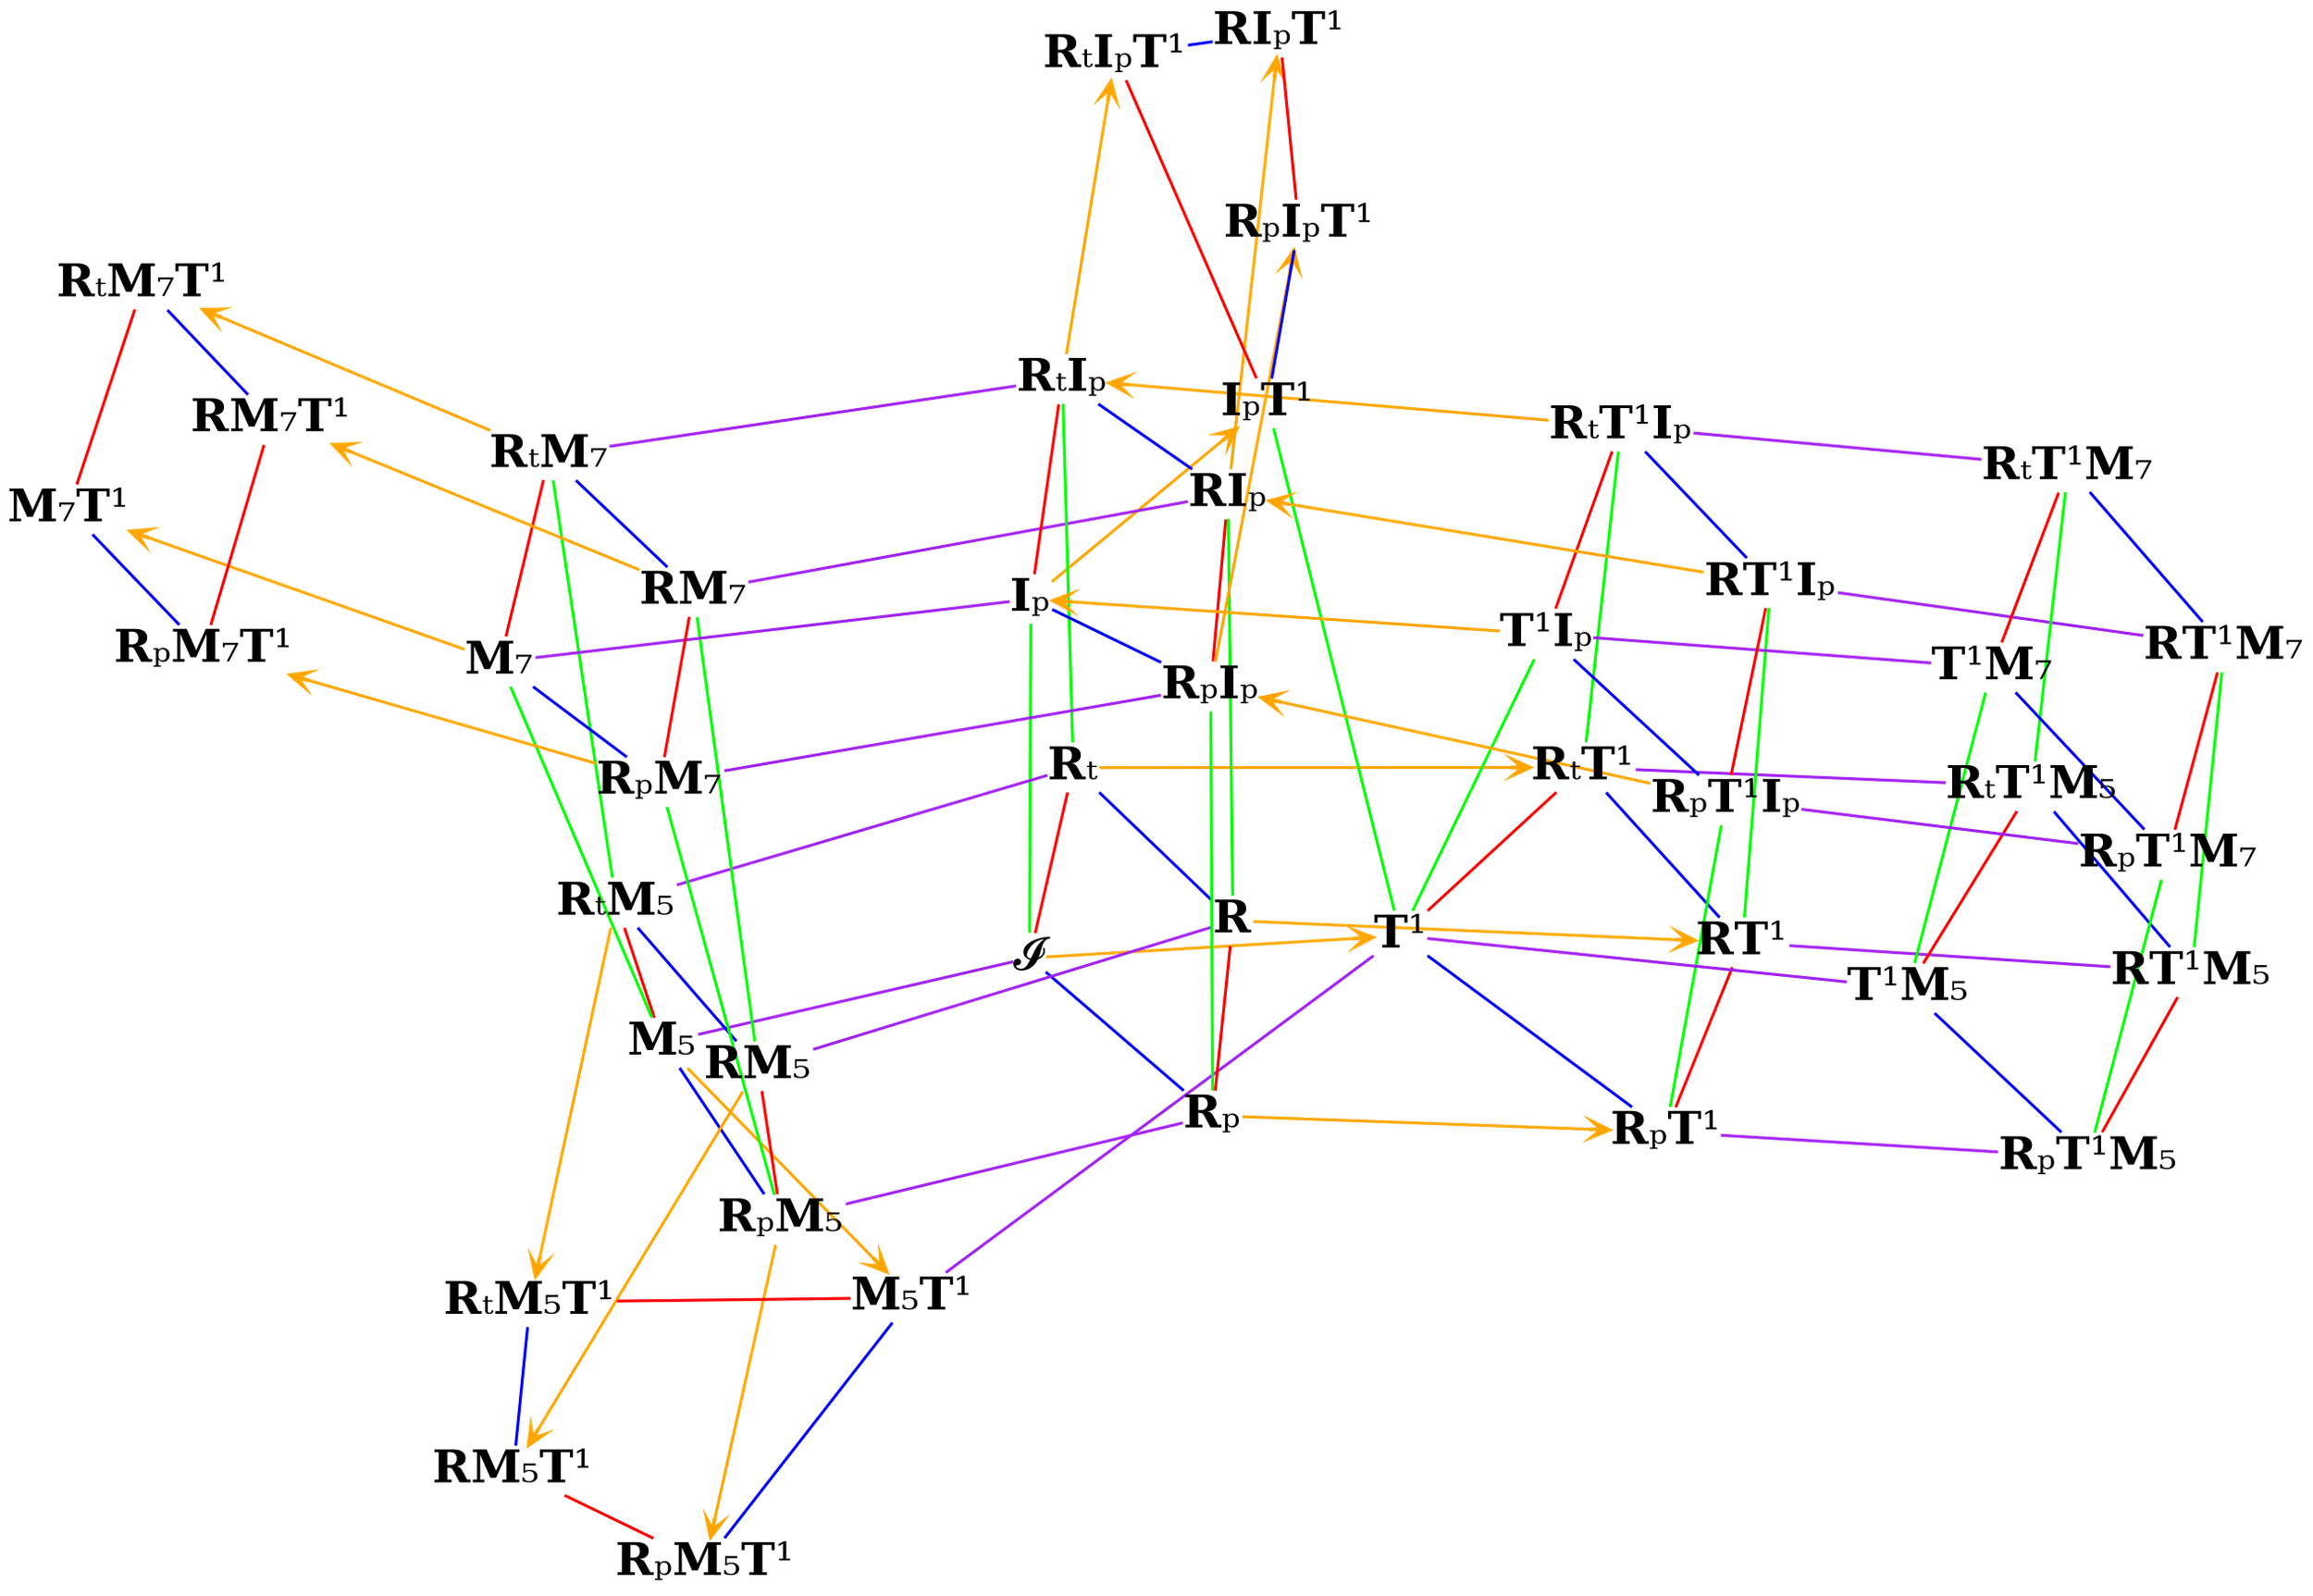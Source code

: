 digraph cayley_graph {
    layout="sfdp";
    sep="+18";
    outputorder="edgesfirst";
    bgcolor="#00000000";

    node [shape="plain",color="#00000000",fontsize=24];
    edge [arrowhead="vee",style="solid",penwidth=1.5];

    // Generators:

    Rt[label="𝐑ₜ"];
    Rp[label="𝐑ₚ"];
    Ip[label="𝐈ₚ"];
    M5[label="𝐌₅"];
    T1[label="𝐓¹"];
    //Ct1[label="𝐂ₜ¹"];
    //Cp1[label="𝐂ₚ¹"];
    //S23[label=<𝐒<sub>⅔</sub>>];
    //S34[label=<𝐒<sub>¾</sub>>];
    //E2[label="𝐄₂"];

    // Generated:

    I[label="𝓘"];

    R[label="𝐑"];

    RIp[label="𝐑𝐈ₚ"];
    RtIp[label="𝐑ₜ𝐈ₚ"];
    RpIp[label="𝐑ₚ𝐈ₚ"];

    RtM5[label="𝐑ₜ𝐌₅"];
    RpM5[label="𝐑ₚ𝐌₅"];
    RM5[label="𝐑𝐌₅"];
    M7[label="𝐌₇"];
    RtM7[label="𝐑ₜ𝐌₇"];
    RpM7[label="𝐑ₚ𝐌₇"];
    RM7[label="𝐑𝐌₇"];

    RtT1[label="𝐑ₜ𝐓¹"];
    RpT1[label="𝐑ₚ𝐓¹"];
    RT1[label="𝐑𝐓¹"];
    IpT1[label="𝐈ₚ𝐓¹"];
    T1Ip[label="𝐓¹𝐈ₚ"];
    M5T1[label="𝐌₅𝐓¹"];
    T1M5[label="𝐓¹𝐌₅"];
    RIpT1[label="𝐑𝐈ₚ𝐓¹"];
    RT1Ip[label="𝐑𝐓¹𝐈ₚ"];
    RtIpT1[label="𝐑ₜ𝐈ₚ𝐓¹"];
    RtT1Ip[label="𝐑ₜ𝐓¹𝐈ₚ"];
    RpIpT1[label="𝐑ₚ𝐈ₚ𝐓¹"];
    RpT1Ip[label="𝐑ₚ𝐓¹𝐈ₚ"];
    RM5T1[label="𝐑𝐌₅𝐓¹"];
    RT1M5[label="𝐑𝐓¹𝐌₅"];
    RtM5T1[label="𝐑ₜ𝐌₅𝐓¹"];
    RtT1M5[label="𝐑ₜ𝐓¹𝐌₅"];
    RpM5T1[label="𝐑ₚ𝐌₅𝐓¹"];
    RpT1M5[label="𝐑ₚ𝐓¹𝐌₅"];
    RM7T1[label="𝐑𝐌₇𝐓¹"];
    RT1M7[label="𝐑𝐓¹𝐌₇"];
    RtM7T1[label="𝐑ₜ𝐌₇𝐓¹"];
    RtT1M7[label="𝐑ₜ𝐓¹𝐌₇"];
    RpM7T1[label="𝐑ₚ𝐌₇𝐓¹"];
    RpT1M7[label="𝐑ₚ𝐓¹𝐌₇"];
    M7T1[label="𝐌₇𝐓¹"];
    T1M7[label="𝐓¹𝐌₇"];

    I -> Rt [dir=none,color=red];
    I -> Rp [dir=none,color=blue];
    I -> Ip [dir=none,color=green];
    I -> M5 [dir=none,color=purple];
    I -> T1 [color=orange];

    //Rt -> I [dir=none,color=red];
    //Rt -> R [dir=none,color=blue];
    //Rt -> RtIp [dir=none,color=green];
    //Rt -> RtM5 [dir=none,color=purple];
    Rt -> RtT1 [color=orange];

    //Rp -> R [dir=none,color=red];
    //Rp -> I [dir=none,color=blue];
    //Rp -> RpIp [dir=none,color=green];
    //Rp -> RpM5 [dir=none,color=purple];
    Rp -> RpT1 [color=orange];

    //Ip -> RtIp [dir=none,color=red];
    //Ip -> RpIp [dir=none,color=blue];
    //Ip -> I [dir=none,color=green];
    //Ip -> M7 [dir=none,color=purple];
    Ip -> IpT1 [color=orange];

    //M5 -> RtM5 [dir=none,color=red];
    //M5 -> RpM5 [dir=none,color=blue];
    //M5 -> M7 [dir=none,color=green];
    //M5 -> I [dir=none,color=purple];
    M5 -> M5T1 [color=orange];

    //T1 -> RtT1 [dir=none,color=red];
    //T1 -> RpT1 [dir=none,color=blue];
    T1 -> IpT1 [dir=none,color=green];
    T1 -> M5T1 [dir=none,color=purple];
    //T1 -> T2 [color=orange];

    R -> Rp [dir=none,color=red];
    R -> Rt [dir=none,color=blue];
    R -> RIp [dir=none,color=green];
    R -> RM5 [dir=none,color=purple];
    R -> RT1 [color=orange];

    RIp -> RpIp [dir=none,color=red];
    RIp -> RtIp [dir=none,color=blue];
    //RIp -> R [dir=none,color=green];
    RIp -> RM7 [dir=none,color=purple];
    RIp -> RIpT1 [color=orange];

    RtIp -> Ip [dir=none,color=red];
    //RtIp -> RIp [dir=none,color=blue];
    RtIp -> Rt [dir=none,color=green];
    RtIp -> RtM7 [dir=none,color=purple];
    RtIp -> RtIpT1 [color=orange];

    //RpIp -> RIp [dir=none,color=red];
    RpIp -> Ip [dir=none,color=blue];
    RpIp -> Rp [dir=none,color=green];
    RpIp -> RpM7 [dir=none,color=purple];
    RpIp -> RpIpT1 [color=orange];

    RtM5 -> M5 [dir=none,color=red];
    RtM5 -> RM5 [dir=none,color=blue];
    RtM5 -> RtM7 [dir=none,color=green];
    RtM5 -> Rt [dir=none,color=purple];
    RtM5 -> RtM5T1 [color=orange];

    RpM5 -> RM5 [dir=none,color=red];
    RpM5 -> M5 [dir=none,color=blue];
    RpM5 -> RpM7 [dir=none,color=green];
    RpM5 -> Rp [dir=none,color=purple];
    RpM5 -> RpM5T1 [color=orange];

    //RM5 -> RpM5 [dir=none,color=red];
    //RM5 -> RtM5 [dir=none,color=blue];
    RM5 -> RM7 [dir=none,color=green];
    //RM5 -> R [dir=none,color=purple];
    RM5 -> RM5T1 [color=orange];

    M7 -> RtM7 [dir=none,color=red];
    M7 -> RpM7 [dir=none,color=blue];
    M7 -> M5 [dir=none,color=green];
    M7 -> Ip [dir=none,color=purple];
    M7 -> M7T1 [color=orange];

    //RtM7 -> M7 [dir=none,color=red];
    RtM7 -> RM7 [dir=none,color=blue];
    //RtM7 -> RtM5 [dir=none,color=green];
    //RtM7 -> RtIp [dir=none,color=purple];
    RtM7 -> RtM7T1 [color=orange];

    RpM7 -> RM7 [dir=none,color=red];
    //RpM7 -> M7 [dir=none,color=blue];
    //RpM7 -> RpM5 [dir=none,color=green];
    //RpM7 -> RpIp [dir=none,color=purple];
    RpM7 -> RpM7T1 [color=orange];

    //RM7 -> RpM7 [dir=none,color=red];
    //RM7 -> RtM7 [dir=none,color=blue];
    //RM7 -> RM5 [dir=none,color=green];
    //RM7 -> RIp [dir=none,color=purple];
    RM7 -> RM7T1 [color=orange];

    RtT1 -> T1 [dir=none,color=red];
    RtT1 -> RT1 [dir=none,color=blue];
    RtT1 -> RtT1Ip [dir=none,color=green];
    RtT1 -> RtT1M5 [dir=none,color=purple];
    //RtT1 -> RtT2 [color=orange];

    RpT1 -> RT1 [dir=none,color=red];
    RpT1 -> T1 [dir=none,color=blue];
    RpT1 -> RpT1Ip [dir=none,color=green];
    RpT1 -> RpT1M5 [dir=none,color=purple];
    //RpT1 -> RpT2 [color=orange];

    //RT1 -> RpT1 [dir=none,color=red];
    //RT1 -> RtT1 [dir=none,color=blue];
    RT1 -> RT1Ip [dir=none,color=green];
    RT1 -> RT1M5 [dir=none,color=purple];
    //RT1 -> RT2 [color=orange];

    IpT1 -> RtIpT1 [dir=none,color=red];
    IpT1 -> RpIpT1 [dir=none,color=blue];
    //IpT1 -> Tm1 [dir=none,color=green];
    //IpT1 -> M5T7 [dir=none,color=purple];
    //IpT1 -> IpT2 [color=orange];

    T1Ip -> RtT1Ip [dir=none,color=red];
    T1Ip -> RpT1Ip [dir=none,color=blue];
    T1Ip -> T1 [dir=none,color=green];
    T1Ip -> T1M7 [dir=none,color=purple];
    T1Ip -> Ip [color=orange];

    M5T1 -> RtM5T1 [dir=none,color=red];
    M5T1 -> RpM5T1 [dir=none,color=blue];
    //M5T1 -> M7Tm1 [dir=none,color=green];
    //M5T1 -> T5 [dir=none,color=purple];
    //M5T1 -> M5T2 [color=orange];

    T1M5 -> RtT1M5 [dir=none,color=red];
    T1M5 -> RpT1M5 [dir=none,color=blue];
    T1M5 -> T1M7 [dir=none,color=green];
    T1M5 -> T1 [dir=none,color=purple];
    //T1M5 -> M5T6 [color=orange];

    RIpT1 -> RpIpT1 [dir=none,color=red];
    RIpT1 -> RtIpT1 [dir=none,color=blue];
    //RIpT1 -> RTm1 [dir=none,color=green];
    //RIpT1 -> RM5T7 [dir=none,color=purple];
    //RIpT1 -> RIpT2 [color=orange];

    RT1Ip -> RpT1Ip [dir=none,color=red];
    RT1Ip -> RtT1Ip [dir=none,color=blue];
    //RT1Ip -> RT1 [dir=none,color=green];
    RT1Ip -> RT1M7 [dir=none,color=purple];
    RT1Ip -> RIp [color=orange];

    //RtIpT1 -> IpT1 [dir=none,color=red];
    //RtIpT1 -> RIpT1 [dir=none,color=blue];
    //RtIpT1 -> RtTm1 [dir=none,color=green];
    //RtIpT1 -> RtM5T7 [dir=none,color=purple];
    //RtIpT1 -> RtIpT2 [color=orange];

    //RtT1Ip -> T1Ip [dir=none,color=red];
    //RtT1Ip -> RT1Ip [dir=none,color=blue];
    //RtT1Ip -> RtT1 [dir=none,color=green];
    RtT1Ip -> RtT1M7 [dir=none,color=purple];
    RtT1Ip -> RtIp [color=orange];

    //RpIpT1 -> RIpT1 [dir=none,color=red];
    //RpIpT1 -> IpT1 [dir=none,color=blue];
    //RpIpT1 -> RpTm1 [dir=none,color=green];
    //RpIpT1 -> RpM5T7 [dir=none,color=purple];
    //RpIpT1 -> RpIpT2 [color=orange];

    //RpT1Ip -> RT1Ip [dir=none,color=red];
    //RpT1Ip -> T1Ip [dir=none,color=blue];
    //RpT1Ip -> RpT1 [dir=none,color=green];
    RpT1Ip -> RpT1M7 [dir=none,color=purple];
    RpT1Ip -> RpIp [color=orange];

    RM5T1 -> RpM5T1 [dir=none,color=red];
    RM5T1 -> RtM5T1 [dir=none,color=blue];
    //RM5T1 -> RM7Tm1 [dir=none,color=green];
    //RM5T1 -> RT5 [dir=none,color=purple];
    //RM5T1 -> RM5T2 [color=orange];

    RT1M5 -> RpT1M5 [dir=none,color=red];
    RT1M5 -> RtT1M5 [dir=none,color=blue];
    RT1M5 -> RT1M7 [dir=none,color=green];
    //RT1M5 -> RT1 [dir=none,color=purple];
    //RT1M5 -> RM5T6 [color=orange];

    //RtM5T1 -> M5T1 [dir=none,color=red];
    //RtM5T1 -> RM5T1 [dir=none,color=blue];
    //RtM5T1 -> RtM7Tm1 [dir=none,color=green];
    //RtM5T1 -> RtT5 [dir=none,color=purple];
    //RtM5T1 -> RtM5T2 [color=orange];

    //RtT1M5 -> T1M5 [dir=none,color=red];
    //RtT1M5 -> RT1M5 [dir=none,color=blue];
    RtT1M5 -> RtT1M7 [dir=none,color=green];
    //RtT1M5 -> RtT1 [dir=none,color=purple];
    //RtT1M5 -> RtM5T6 [color=orange];

    //RpM5T1 -> RM5T1 [dir=none,color=red];
    //RpM5T1 -> M5T1 [dir=none,color=blue];
    //RpM5T1 -> RpM7Tm1 [dir=none,color=green];
    //RpM5T1 -> RpT5 [dir=none,color=purple];
    //RpM5T1 -> RpM5T2 [color=orange];

    //RpT1M5 -> RT1M5 [dir=none,color=red];
    //RpT1M5 -> T1M5 [dir=none,color=blue];
    RpT1M5 -> RpT1M7 [dir=none,color=green];
    //RpT1M5 -> RpT1 [dir=none,color=purple];
    //RpT1M5 -> RpM5T6 [color=orange];

    RM7T1 -> RpM7T1 [dir=none,color=red];
    RM7T1 -> RtM7T1 [dir=none,color=blue];
    //RM7T1 -> RM5Tm1 [dir=none,color=green];
    //RM7T1 -> RIpT5 [dir=none,color=purple];
    //RM7T1 -> RM7T2 [color=orange];

    RT1M7 -> RpT1M7 [dir=none,color=red];
    RT1M7 -> RtT1M7 [dir=none,color=blue];
    //RT1M7 -> RT1M5 [dir=none,color=green];
    //RT1M7 -> RT1Ip [dir=none,color=purple];
    //RT1M7 -> RM7T8 [color=orange];

    RtM7T1 -> M7T1 [dir=none,color=red];
    //RtM7T1 -> RM7T1 [dir=none,color=blue];
    //RtM7T1 -> RtM5Tm1 [dir=none,color=green];
    //RtM7T1 -> RtIpT5 [dir=none,color=purple];
    //RtM7T1 -> RtM7T2 [color=orange];

    RtT1M7 -> T1M7 [dir=none,color=red];
    //RtT1M7 -> RT1M7 [dir=none,color=blue];
    //RtT1M7 -> RtT1M5 [dir=none,color=green];
    //RtT1M7 -> RtT1Ip [dir=none,color=purple];
    //RtT1M7 -> RtM7T8 [color=orange];

    //RpM7T1 -> RM7T1 [dir=none,color=red];
    RpM7T1 -> M7T1 [dir=none,color=blue];
    //RpM7T1 -> RpM5Tm1 [dir=none,color=green];
    //RpM7T1 -> RpIpT5 [dir=none,color=purple];
    //RpM7T1 -> RpM7T2 [color=orange];

    //RpT1M7 -> RT1M7 [dir=none,color=red];
    RpT1M7 -> T1M7 [dir=none,color=blue];
    //RpT1M7 -> RpT1M5 [dir=none,color=green];
    //RpT1M7 -> RpT1Ip [dir=none,color=purple];
    //RpT1M7 -> RpM7T8 [color=orange];

    //M7T1 -> RtM7T1 [dir=none,color=red];
    //M7T1 -> RpM7T1 [dir=none,color=blue];
    //M7T1 -> M5Tm1 [dir=none,color=green];
    //M7T1 -> IpT5 [dir=none,color=purple];
    //M7T1 -> M7T2 [color=orange];

    //T1M7 -> RtT1M7 [dir=none,color=red];
    //T1M7 -> RpT1M7 [dir=none,color=blue];
    //T1M7 -> T1M5 [dir=none,color=green];
    //T1M7 -> T1Ip [dir=none,color=purple];
    //T1M7 -> M7T8 [color=orange];
}
